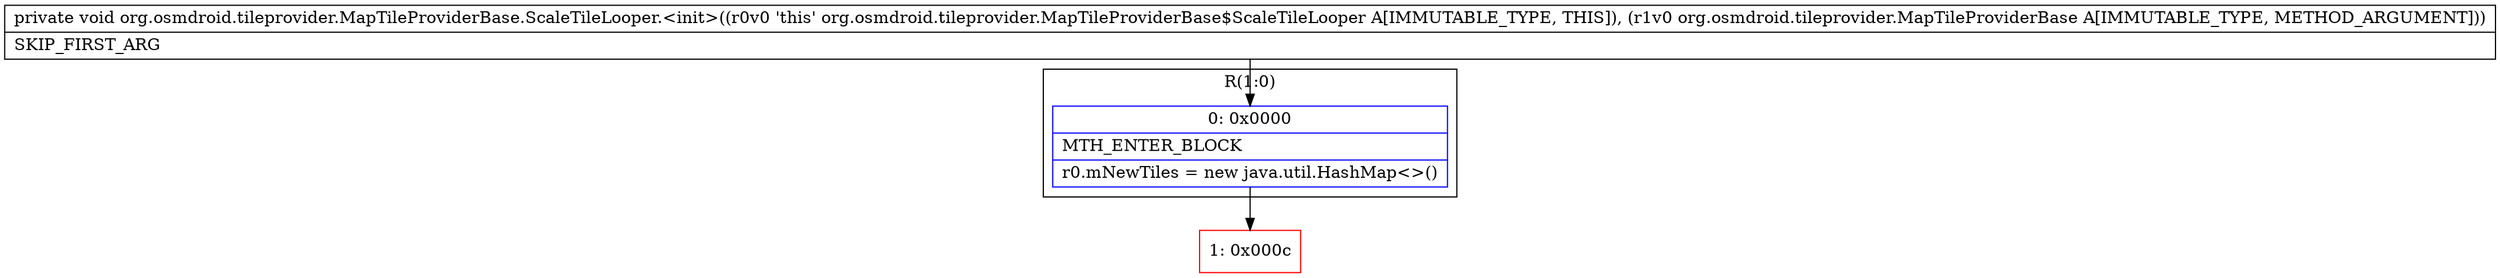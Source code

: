 digraph "CFG fororg.osmdroid.tileprovider.MapTileProviderBase.ScaleTileLooper.\<init\>(Lorg\/osmdroid\/tileprovider\/MapTileProviderBase;)V" {
subgraph cluster_Region_203286176 {
label = "R(1:0)";
node [shape=record,color=blue];
Node_0 [shape=record,label="{0\:\ 0x0000|MTH_ENTER_BLOCK\l|r0.mNewTiles = new java.util.HashMap\<\>()\l}"];
}
Node_1 [shape=record,color=red,label="{1\:\ 0x000c}"];
MethodNode[shape=record,label="{private void org.osmdroid.tileprovider.MapTileProviderBase.ScaleTileLooper.\<init\>((r0v0 'this' org.osmdroid.tileprovider.MapTileProviderBase$ScaleTileLooper A[IMMUTABLE_TYPE, THIS]), (r1v0 org.osmdroid.tileprovider.MapTileProviderBase A[IMMUTABLE_TYPE, METHOD_ARGUMENT]))  | SKIP_FIRST_ARG\l}"];
MethodNode -> Node_0;
Node_0 -> Node_1;
}

